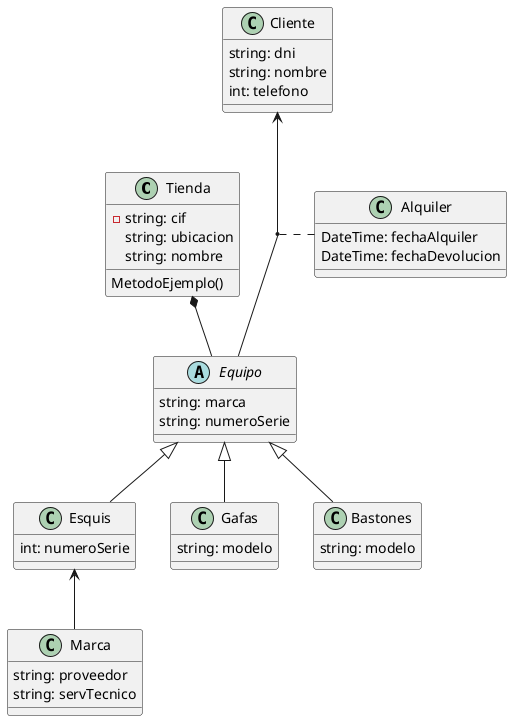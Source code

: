 @startuml
    class Tienda
    Tienda : -string: cif
    Tienda : string: ubicacion
    Tienda : string: nombre
    Tienda : MetodoEjemplo()

    Tienda *-- Equipo

    abstract class Equipo
    Equipo : string: marca
    Equipo : string: numeroSerie

    class Esquis
    Esquis : int: numeroSerie

    class Gafas
    Gafas : string: modelo

    class Bastones
    Bastones : string: modelo

    Equipo <|-- Esquis
    Equipo <|-- Gafas
    Equipo <|-- Bastones

    class Marca
    Marca : string: proveedor
    Marca : string: servTecnico

    Esquis <-- Marca

    class Cliente
    Cliente : string: dni
    Cliente : string: nombre
    Cliente : int: telefono

    class Alquiler
    Alquiler : DateTime: fechaAlquiler
    Alquiler : DateTime: fechaDevolucion

    Cliente <-- Equipo 
    (Cliente, Equipo) .. Alquiler
   
   
@enduml